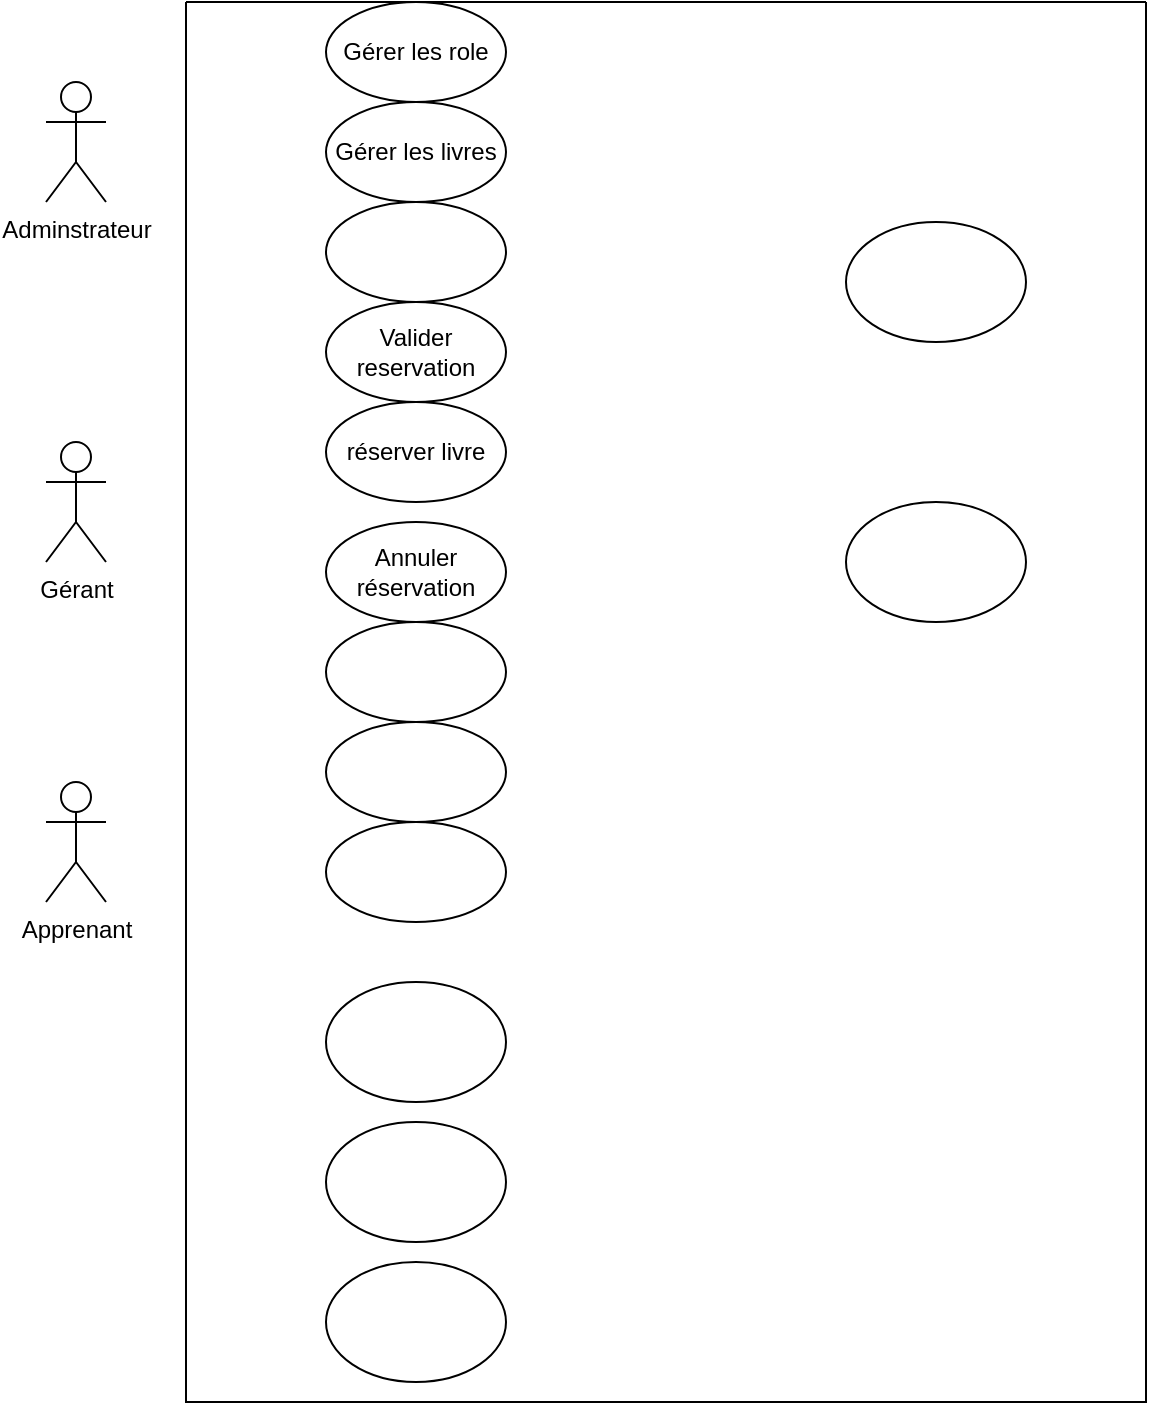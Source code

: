 <mxfile>
    <diagram id="gxLQgWg04CUJPWo7TC37" name="Page-1">
        <mxGraphModel dx="868" dy="626" grid="1" gridSize="10" guides="1" tooltips="1" connect="1" arrows="1" fold="1" page="1" pageScale="1" pageWidth="850" pageHeight="1100" math="0" shadow="0">
            <root>
                <mxCell id="0"/>
                <mxCell id="1" parent="0"/>
                <mxCell id="6" value="Apprenant" style="shape=umlActor;verticalLabelPosition=bottom;verticalAlign=top;html=1;outlineConnect=0;" vertex="1" parent="1">
                    <mxGeometry x="140" y="410" width="30" height="60" as="geometry"/>
                </mxCell>
                <mxCell id="10" value="Gérant" style="shape=umlActor;verticalLabelPosition=bottom;verticalAlign=top;html=1;outlineConnect=0;" vertex="1" parent="1">
                    <mxGeometry x="140" y="240" width="30" height="60" as="geometry"/>
                </mxCell>
                <mxCell id="11" value="Adminstrateur" style="shape=umlActor;verticalLabelPosition=bottom;verticalAlign=top;html=1;outlineConnect=0;" vertex="1" parent="1">
                    <mxGeometry x="140" y="60" width="30" height="60" as="geometry"/>
                </mxCell>
                <mxCell id="25" value="" style="swimlane;startSize=0;" vertex="1" parent="1">
                    <mxGeometry x="210" y="20" width="480" height="700" as="geometry"/>
                </mxCell>
                <mxCell id="20" value="Annuler réservation" style="ellipse;whiteSpace=wrap;html=1;" vertex="1" parent="25">
                    <mxGeometry x="70" y="260" width="90" height="50" as="geometry"/>
                </mxCell>
                <mxCell id="22" value="réserver livre" style="ellipse;whiteSpace=wrap;html=1;" vertex="1" parent="25">
                    <mxGeometry x="70" y="200" width="90" height="50" as="geometry"/>
                </mxCell>
                <mxCell id="21" value="Valider reservation" style="ellipse;whiteSpace=wrap;html=1;" vertex="1" parent="25">
                    <mxGeometry x="70" y="150" width="90" height="50" as="geometry"/>
                </mxCell>
                <mxCell id="18" value="Gérer les livres" style="ellipse;whiteSpace=wrap;html=1;" vertex="1" parent="25">
                    <mxGeometry x="70" y="50" width="90" height="50" as="geometry"/>
                </mxCell>
                <mxCell id="23" value="" style="ellipse;whiteSpace=wrap;html=1;" vertex="1" parent="25">
                    <mxGeometry x="330" y="110" width="90" height="60" as="geometry"/>
                </mxCell>
                <mxCell id="19" value="" style="ellipse;whiteSpace=wrap;html=1;" vertex="1" parent="25">
                    <mxGeometry x="330" y="250" width="90" height="60" as="geometry"/>
                </mxCell>
                <mxCell id="16" value="Gérer les role" style="ellipse;whiteSpace=wrap;html=1;" vertex="1" parent="25">
                    <mxGeometry x="70" width="90" height="50" as="geometry"/>
                </mxCell>
                <mxCell id="33" value="" style="ellipse;whiteSpace=wrap;html=1;" vertex="1" parent="25">
                    <mxGeometry x="70" y="410" width="90" height="50" as="geometry"/>
                </mxCell>
                <mxCell id="32" value="" style="ellipse;whiteSpace=wrap;html=1;" vertex="1" parent="25">
                    <mxGeometry x="70" y="360" width="90" height="50" as="geometry"/>
                </mxCell>
                <mxCell id="31" value="" style="ellipse;whiteSpace=wrap;html=1;" vertex="1" parent="25">
                    <mxGeometry x="70" y="310" width="90" height="50" as="geometry"/>
                </mxCell>
                <mxCell id="30" value="" style="ellipse;whiteSpace=wrap;html=1;" vertex="1" parent="25">
                    <mxGeometry x="70" y="100" width="90" height="50" as="geometry"/>
                </mxCell>
                <mxCell id="36" value="" style="ellipse;whiteSpace=wrap;html=1;" vertex="1" parent="25">
                    <mxGeometry x="70" y="490" width="90" height="60" as="geometry"/>
                </mxCell>
                <mxCell id="35" value="" style="ellipse;whiteSpace=wrap;html=1;" vertex="1" parent="25">
                    <mxGeometry x="70" y="560" width="90" height="60" as="geometry"/>
                </mxCell>
                <mxCell id="34" value="" style="ellipse;whiteSpace=wrap;html=1;" vertex="1" parent="25">
                    <mxGeometry x="70" y="630" width="90" height="60" as="geometry"/>
                </mxCell>
            </root>
        </mxGraphModel>
    </diagram>
</mxfile>